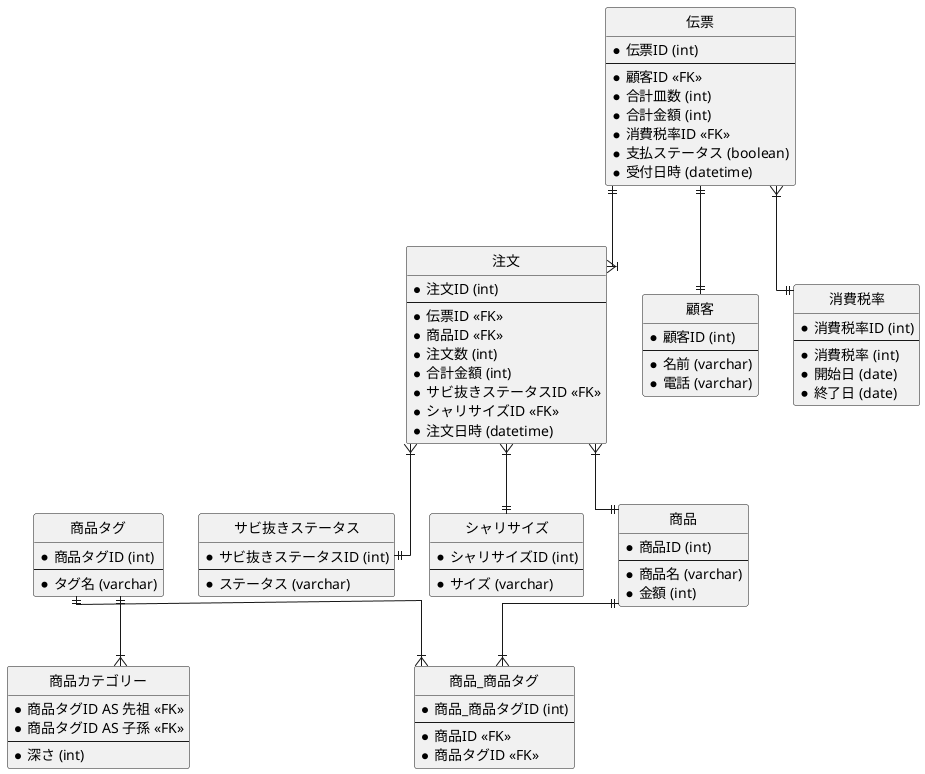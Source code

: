 @startuml refactor-pair-review-1

' hide the spot
hide circle
' avoid problems with angled crows feet
skinparam linetype ortho

entity 注文 {
  *注文ID (int)
  --
  *伝票ID <<FK>>
  *商品ID <<FK>>
  *注文数 (int)
  *合計金額 (int)
  *サビ抜きステータスID <<FK>>
  *シャリサイズID <<FK>>
  *注文日時 (datetime)
}

entity サビ抜きステータス {
  *サビ抜きステータスID (int)
  --
  *ステータス (varchar)
}


entity シャリサイズ {
  *シャリサイズID (int)
  --
  *サイズ (varchar)
}

entity 顧客 {
  *顧客ID (int)
  --
  *名前 (varchar)
  *電話 (varchar)
}

entity 商品 {
  *商品ID (int)
  --
  *商品名 (varchar)
  *金額 (int)
}

entity 商品_商品タグ {
  *商品_商品タグID (int)
  --
  *商品ID <<FK>>
  *商品タグID <<FK>>
}

entity 商品タグ {
  *商品タグID (int)
  --
  *タグ名 (varchar)
}

entity 商品カテゴリー {
  *商品タグID AS 先祖 <<FK>> 
  *商品タグID AS 子孫 <<FK>> 
  --
  *深さ (int)
}


entity 伝票 {
  *伝票ID (int)
  --
  *顧客ID <<FK>>
  *合計皿数 (int)
  *合計金額 (int)
  *消費税率ID <<FK>>
  *支払ステータス (boolean)
  *受付日時 (datetime)
}

entity 消費税率 {
  *消費税率ID (int)
  --
  *消費税率 (int)
  *開始日 (date)
  *終了日 (date)
}

商品タグ ||--|{ 商品_商品タグ
商品 ||--|{ 商品_商品タグ
商品タグ ||--|{ 商品カテゴリー
注文 }|--|| 商品
注文 }|--|| サビ抜きステータス
注文 }|--|| シャリサイズ
伝票 ||--|| 顧客
伝票 ||--|{ 注文
伝票 }|--|| 消費税率

@enduml
